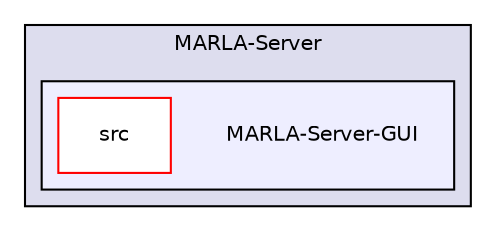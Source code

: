 digraph "D:/Work/Programmieren/Java/D-MARLA/Implementation/MARLA-Server/MARLA-Server-GUI" {
  compound=true
  node [ fontsize="10", fontname="Helvetica"];
  edge [ labelfontsize="10", labelfontname="Helvetica"];
  subgraph clusterdir_df7ba0713187a0f813e54fe96bb624f3 {
    graph [ bgcolor="#ddddee", pencolor="black", label="MARLA-Server" fontname="Helvetica", fontsize="10", URL="dir_df7ba0713187a0f813e54fe96bb624f3.html"]
  subgraph clusterdir_ab993efaec0bb10338fce3bfd166760c {
    graph [ bgcolor="#eeeeff", pencolor="black", label="" URL="dir_ab993efaec0bb10338fce3bfd166760c.html"];
    dir_ab993efaec0bb10338fce3bfd166760c [shape=plaintext label="MARLA-Server-GUI"];
    dir_e6bd62868494dd5dac8eb31394560147 [shape=box label="src" color="red" fillcolor="white" style="filled" URL="dir_e6bd62868494dd5dac8eb31394560147.html"];
  }
  }
}
